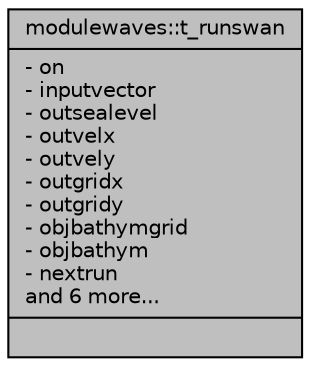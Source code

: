 digraph "modulewaves::t_runswan"
{
 // LATEX_PDF_SIZE
  edge [fontname="Helvetica",fontsize="10",labelfontname="Helvetica",labelfontsize="10"];
  node [fontname="Helvetica",fontsize="10",shape=record];
  Node1 [label="{modulewaves::t_runswan\n|- on\l- inputvector\l- outsealevel\l- outvelx\l- outvely\l- outgridx\l- outgridy\l- objbathymgrid\l- objbathym\l- nextrun\land 6 more...\l|}",height=0.2,width=0.4,color="black", fillcolor="grey75", style="filled", fontcolor="black",tooltip=" "];
}
